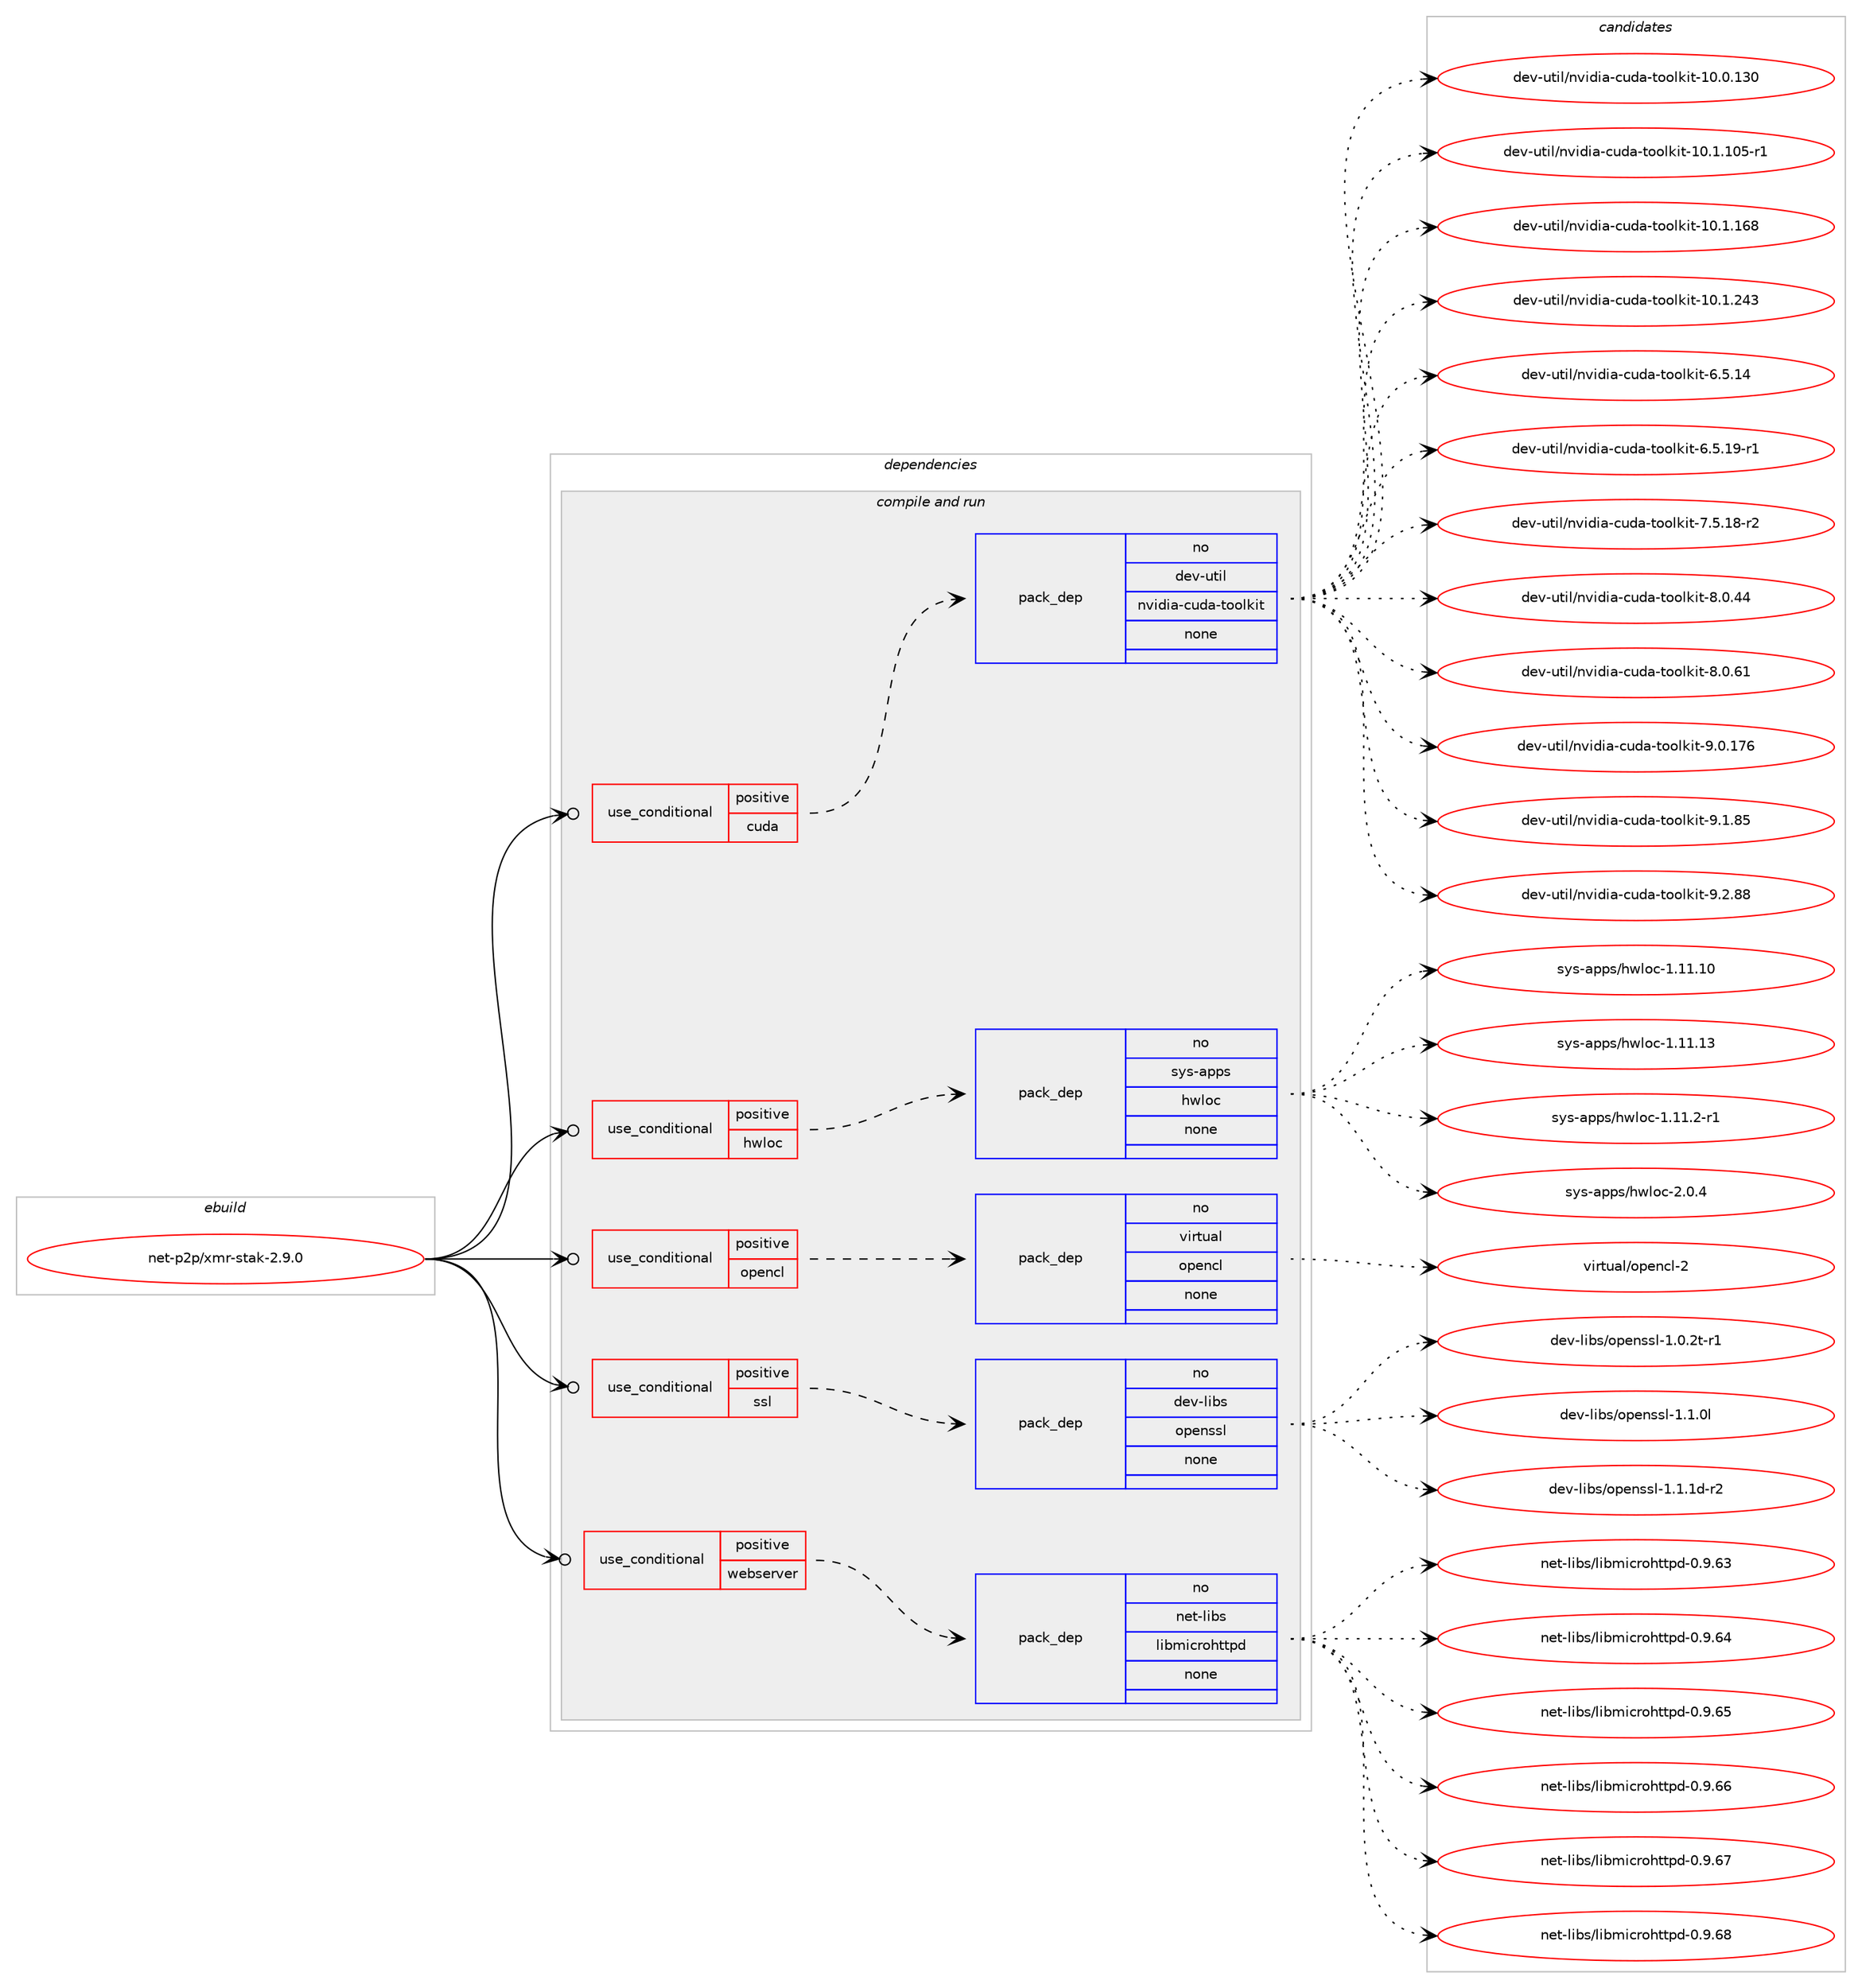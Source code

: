 digraph prolog {

# *************
# Graph options
# *************

newrank=true;
concentrate=true;
compound=true;
graph [rankdir=LR,fontname=Helvetica,fontsize=10,ranksep=1.5];#, ranksep=2.5, nodesep=0.2];
edge  [arrowhead=vee];
node  [fontname=Helvetica,fontsize=10];

# **********
# The ebuild
# **********

subgraph cluster_leftcol {
color=gray;
rank=same;
label=<<i>ebuild</i>>;
id [label="net-p2p/xmr-stak-2.9.0", color=red, width=4, href="../net-p2p/xmr-stak-2.9.0.svg"];
}

# ****************
# The dependencies
# ****************

subgraph cluster_midcol {
color=gray;
label=<<i>dependencies</i>>;
subgraph cluster_compile {
fillcolor="#eeeeee";
style=filled;
label=<<i>compile</i>>;
}
subgraph cluster_compileandrun {
fillcolor="#eeeeee";
style=filled;
label=<<i>compile and run</i>>;
subgraph cond204997 {
dependency841094 [label=<<TABLE BORDER="0" CELLBORDER="1" CELLSPACING="0" CELLPADDING="4"><TR><TD ROWSPAN="3" CELLPADDING="10">use_conditional</TD></TR><TR><TD>positive</TD></TR><TR><TD>cuda</TD></TR></TABLE>>, shape=none, color=red];
subgraph pack621259 {
dependency841095 [label=<<TABLE BORDER="0" CELLBORDER="1" CELLSPACING="0" CELLPADDING="4" WIDTH="220"><TR><TD ROWSPAN="6" CELLPADDING="30">pack_dep</TD></TR><TR><TD WIDTH="110">no</TD></TR><TR><TD>dev-util</TD></TR><TR><TD>nvidia-cuda-toolkit</TD></TR><TR><TD>none</TD></TR><TR><TD></TD></TR></TABLE>>, shape=none, color=blue];
}
dependency841094:e -> dependency841095:w [weight=20,style="dashed",arrowhead="vee"];
}
id:e -> dependency841094:w [weight=20,style="solid",arrowhead="odotvee"];
subgraph cond204998 {
dependency841096 [label=<<TABLE BORDER="0" CELLBORDER="1" CELLSPACING="0" CELLPADDING="4"><TR><TD ROWSPAN="3" CELLPADDING="10">use_conditional</TD></TR><TR><TD>positive</TD></TR><TR><TD>hwloc</TD></TR></TABLE>>, shape=none, color=red];
subgraph pack621260 {
dependency841097 [label=<<TABLE BORDER="0" CELLBORDER="1" CELLSPACING="0" CELLPADDING="4" WIDTH="220"><TR><TD ROWSPAN="6" CELLPADDING="30">pack_dep</TD></TR><TR><TD WIDTH="110">no</TD></TR><TR><TD>sys-apps</TD></TR><TR><TD>hwloc</TD></TR><TR><TD>none</TD></TR><TR><TD></TD></TR></TABLE>>, shape=none, color=blue];
}
dependency841096:e -> dependency841097:w [weight=20,style="dashed",arrowhead="vee"];
}
id:e -> dependency841096:w [weight=20,style="solid",arrowhead="odotvee"];
subgraph cond204999 {
dependency841098 [label=<<TABLE BORDER="0" CELLBORDER="1" CELLSPACING="0" CELLPADDING="4"><TR><TD ROWSPAN="3" CELLPADDING="10">use_conditional</TD></TR><TR><TD>positive</TD></TR><TR><TD>opencl</TD></TR></TABLE>>, shape=none, color=red];
subgraph pack621261 {
dependency841099 [label=<<TABLE BORDER="0" CELLBORDER="1" CELLSPACING="0" CELLPADDING="4" WIDTH="220"><TR><TD ROWSPAN="6" CELLPADDING="30">pack_dep</TD></TR><TR><TD WIDTH="110">no</TD></TR><TR><TD>virtual</TD></TR><TR><TD>opencl</TD></TR><TR><TD>none</TD></TR><TR><TD></TD></TR></TABLE>>, shape=none, color=blue];
}
dependency841098:e -> dependency841099:w [weight=20,style="dashed",arrowhead="vee"];
}
id:e -> dependency841098:w [weight=20,style="solid",arrowhead="odotvee"];
subgraph cond205000 {
dependency841100 [label=<<TABLE BORDER="0" CELLBORDER="1" CELLSPACING="0" CELLPADDING="4"><TR><TD ROWSPAN="3" CELLPADDING="10">use_conditional</TD></TR><TR><TD>positive</TD></TR><TR><TD>ssl</TD></TR></TABLE>>, shape=none, color=red];
subgraph pack621262 {
dependency841101 [label=<<TABLE BORDER="0" CELLBORDER="1" CELLSPACING="0" CELLPADDING="4" WIDTH="220"><TR><TD ROWSPAN="6" CELLPADDING="30">pack_dep</TD></TR><TR><TD WIDTH="110">no</TD></TR><TR><TD>dev-libs</TD></TR><TR><TD>openssl</TD></TR><TR><TD>none</TD></TR><TR><TD></TD></TR></TABLE>>, shape=none, color=blue];
}
dependency841100:e -> dependency841101:w [weight=20,style="dashed",arrowhead="vee"];
}
id:e -> dependency841100:w [weight=20,style="solid",arrowhead="odotvee"];
subgraph cond205001 {
dependency841102 [label=<<TABLE BORDER="0" CELLBORDER="1" CELLSPACING="0" CELLPADDING="4"><TR><TD ROWSPAN="3" CELLPADDING="10">use_conditional</TD></TR><TR><TD>positive</TD></TR><TR><TD>webserver</TD></TR></TABLE>>, shape=none, color=red];
subgraph pack621263 {
dependency841103 [label=<<TABLE BORDER="0" CELLBORDER="1" CELLSPACING="0" CELLPADDING="4" WIDTH="220"><TR><TD ROWSPAN="6" CELLPADDING="30">pack_dep</TD></TR><TR><TD WIDTH="110">no</TD></TR><TR><TD>net-libs</TD></TR><TR><TD>libmicrohttpd</TD></TR><TR><TD>none</TD></TR><TR><TD></TD></TR></TABLE>>, shape=none, color=blue];
}
dependency841102:e -> dependency841103:w [weight=20,style="dashed",arrowhead="vee"];
}
id:e -> dependency841102:w [weight=20,style="solid",arrowhead="odotvee"];
}
subgraph cluster_run {
fillcolor="#eeeeee";
style=filled;
label=<<i>run</i>>;
}
}

# **************
# The candidates
# **************

subgraph cluster_choices {
rank=same;
color=gray;
label=<<i>candidates</i>>;

subgraph choice621259 {
color=black;
nodesep=1;
choice10010111845117116105108471101181051001059745991171009745116111111108107105116454948464846495148 [label="dev-util/nvidia-cuda-toolkit-10.0.130", color=red, width=4,href="../dev-util/nvidia-cuda-toolkit-10.0.130.svg"];
choice100101118451171161051084711011810510010597459911710097451161111111081071051164549484649464948534511449 [label="dev-util/nvidia-cuda-toolkit-10.1.105-r1", color=red, width=4,href="../dev-util/nvidia-cuda-toolkit-10.1.105-r1.svg"];
choice10010111845117116105108471101181051001059745991171009745116111111108107105116454948464946495456 [label="dev-util/nvidia-cuda-toolkit-10.1.168", color=red, width=4,href="../dev-util/nvidia-cuda-toolkit-10.1.168.svg"];
choice10010111845117116105108471101181051001059745991171009745116111111108107105116454948464946505251 [label="dev-util/nvidia-cuda-toolkit-10.1.243", color=red, width=4,href="../dev-util/nvidia-cuda-toolkit-10.1.243.svg"];
choice1001011184511711610510847110118105100105974599117100974511611111110810710511645544653464952 [label="dev-util/nvidia-cuda-toolkit-6.5.14", color=red, width=4,href="../dev-util/nvidia-cuda-toolkit-6.5.14.svg"];
choice10010111845117116105108471101181051001059745991171009745116111111108107105116455446534649574511449 [label="dev-util/nvidia-cuda-toolkit-6.5.19-r1", color=red, width=4,href="../dev-util/nvidia-cuda-toolkit-6.5.19-r1.svg"];
choice10010111845117116105108471101181051001059745991171009745116111111108107105116455546534649564511450 [label="dev-util/nvidia-cuda-toolkit-7.5.18-r2", color=red, width=4,href="../dev-util/nvidia-cuda-toolkit-7.5.18-r2.svg"];
choice1001011184511711610510847110118105100105974599117100974511611111110810710511645564648465252 [label="dev-util/nvidia-cuda-toolkit-8.0.44", color=red, width=4,href="../dev-util/nvidia-cuda-toolkit-8.0.44.svg"];
choice1001011184511711610510847110118105100105974599117100974511611111110810710511645564648465449 [label="dev-util/nvidia-cuda-toolkit-8.0.61", color=red, width=4,href="../dev-util/nvidia-cuda-toolkit-8.0.61.svg"];
choice100101118451171161051084711011810510010597459911710097451161111111081071051164557464846495554 [label="dev-util/nvidia-cuda-toolkit-9.0.176", color=red, width=4,href="../dev-util/nvidia-cuda-toolkit-9.0.176.svg"];
choice1001011184511711610510847110118105100105974599117100974511611111110810710511645574649465653 [label="dev-util/nvidia-cuda-toolkit-9.1.85", color=red, width=4,href="../dev-util/nvidia-cuda-toolkit-9.1.85.svg"];
choice1001011184511711610510847110118105100105974599117100974511611111110810710511645574650465656 [label="dev-util/nvidia-cuda-toolkit-9.2.88", color=red, width=4,href="../dev-util/nvidia-cuda-toolkit-9.2.88.svg"];
dependency841095:e -> choice10010111845117116105108471101181051001059745991171009745116111111108107105116454948464846495148:w [style=dotted,weight="100"];
dependency841095:e -> choice100101118451171161051084711011810510010597459911710097451161111111081071051164549484649464948534511449:w [style=dotted,weight="100"];
dependency841095:e -> choice10010111845117116105108471101181051001059745991171009745116111111108107105116454948464946495456:w [style=dotted,weight="100"];
dependency841095:e -> choice10010111845117116105108471101181051001059745991171009745116111111108107105116454948464946505251:w [style=dotted,weight="100"];
dependency841095:e -> choice1001011184511711610510847110118105100105974599117100974511611111110810710511645544653464952:w [style=dotted,weight="100"];
dependency841095:e -> choice10010111845117116105108471101181051001059745991171009745116111111108107105116455446534649574511449:w [style=dotted,weight="100"];
dependency841095:e -> choice10010111845117116105108471101181051001059745991171009745116111111108107105116455546534649564511450:w [style=dotted,weight="100"];
dependency841095:e -> choice1001011184511711610510847110118105100105974599117100974511611111110810710511645564648465252:w [style=dotted,weight="100"];
dependency841095:e -> choice1001011184511711610510847110118105100105974599117100974511611111110810710511645564648465449:w [style=dotted,weight="100"];
dependency841095:e -> choice100101118451171161051084711011810510010597459911710097451161111111081071051164557464846495554:w [style=dotted,weight="100"];
dependency841095:e -> choice1001011184511711610510847110118105100105974599117100974511611111110810710511645574649465653:w [style=dotted,weight="100"];
dependency841095:e -> choice1001011184511711610510847110118105100105974599117100974511611111110810710511645574650465656:w [style=dotted,weight="100"];
}
subgraph choice621260 {
color=black;
nodesep=1;
choice115121115459711211211547104119108111994549464949464948 [label="sys-apps/hwloc-1.11.10", color=red, width=4,href="../sys-apps/hwloc-1.11.10.svg"];
choice115121115459711211211547104119108111994549464949464951 [label="sys-apps/hwloc-1.11.13", color=red, width=4,href="../sys-apps/hwloc-1.11.13.svg"];
choice11512111545971121121154710411910811199454946494946504511449 [label="sys-apps/hwloc-1.11.2-r1", color=red, width=4,href="../sys-apps/hwloc-1.11.2-r1.svg"];
choice11512111545971121121154710411910811199455046484652 [label="sys-apps/hwloc-2.0.4", color=red, width=4,href="../sys-apps/hwloc-2.0.4.svg"];
dependency841097:e -> choice115121115459711211211547104119108111994549464949464948:w [style=dotted,weight="100"];
dependency841097:e -> choice115121115459711211211547104119108111994549464949464951:w [style=dotted,weight="100"];
dependency841097:e -> choice11512111545971121121154710411910811199454946494946504511449:w [style=dotted,weight="100"];
dependency841097:e -> choice11512111545971121121154710411910811199455046484652:w [style=dotted,weight="100"];
}
subgraph choice621261 {
color=black;
nodesep=1;
choice1181051141161179710847111112101110991084550 [label="virtual/opencl-2", color=red, width=4,href="../virtual/opencl-2.svg"];
dependency841099:e -> choice1181051141161179710847111112101110991084550:w [style=dotted,weight="100"];
}
subgraph choice621262 {
color=black;
nodesep=1;
choice1001011184510810598115471111121011101151151084549464846501164511449 [label="dev-libs/openssl-1.0.2t-r1", color=red, width=4,href="../dev-libs/openssl-1.0.2t-r1.svg"];
choice100101118451081059811547111112101110115115108454946494648108 [label="dev-libs/openssl-1.1.0l", color=red, width=4,href="../dev-libs/openssl-1.1.0l.svg"];
choice1001011184510810598115471111121011101151151084549464946491004511450 [label="dev-libs/openssl-1.1.1d-r2", color=red, width=4,href="../dev-libs/openssl-1.1.1d-r2.svg"];
dependency841101:e -> choice1001011184510810598115471111121011101151151084549464846501164511449:w [style=dotted,weight="100"];
dependency841101:e -> choice100101118451081059811547111112101110115115108454946494648108:w [style=dotted,weight="100"];
dependency841101:e -> choice1001011184510810598115471111121011101151151084549464946491004511450:w [style=dotted,weight="100"];
}
subgraph choice621263 {
color=black;
nodesep=1;
choice110101116451081059811547108105981091059911411110411611611210045484657465451 [label="net-libs/libmicrohttpd-0.9.63", color=red, width=4,href="../net-libs/libmicrohttpd-0.9.63.svg"];
choice110101116451081059811547108105981091059911411110411611611210045484657465452 [label="net-libs/libmicrohttpd-0.9.64", color=red, width=4,href="../net-libs/libmicrohttpd-0.9.64.svg"];
choice110101116451081059811547108105981091059911411110411611611210045484657465453 [label="net-libs/libmicrohttpd-0.9.65", color=red, width=4,href="../net-libs/libmicrohttpd-0.9.65.svg"];
choice110101116451081059811547108105981091059911411110411611611210045484657465454 [label="net-libs/libmicrohttpd-0.9.66", color=red, width=4,href="../net-libs/libmicrohttpd-0.9.66.svg"];
choice110101116451081059811547108105981091059911411110411611611210045484657465455 [label="net-libs/libmicrohttpd-0.9.67", color=red, width=4,href="../net-libs/libmicrohttpd-0.9.67.svg"];
choice110101116451081059811547108105981091059911411110411611611210045484657465456 [label="net-libs/libmicrohttpd-0.9.68", color=red, width=4,href="../net-libs/libmicrohttpd-0.9.68.svg"];
dependency841103:e -> choice110101116451081059811547108105981091059911411110411611611210045484657465451:w [style=dotted,weight="100"];
dependency841103:e -> choice110101116451081059811547108105981091059911411110411611611210045484657465452:w [style=dotted,weight="100"];
dependency841103:e -> choice110101116451081059811547108105981091059911411110411611611210045484657465453:w [style=dotted,weight="100"];
dependency841103:e -> choice110101116451081059811547108105981091059911411110411611611210045484657465454:w [style=dotted,weight="100"];
dependency841103:e -> choice110101116451081059811547108105981091059911411110411611611210045484657465455:w [style=dotted,weight="100"];
dependency841103:e -> choice110101116451081059811547108105981091059911411110411611611210045484657465456:w [style=dotted,weight="100"];
}
}

}
